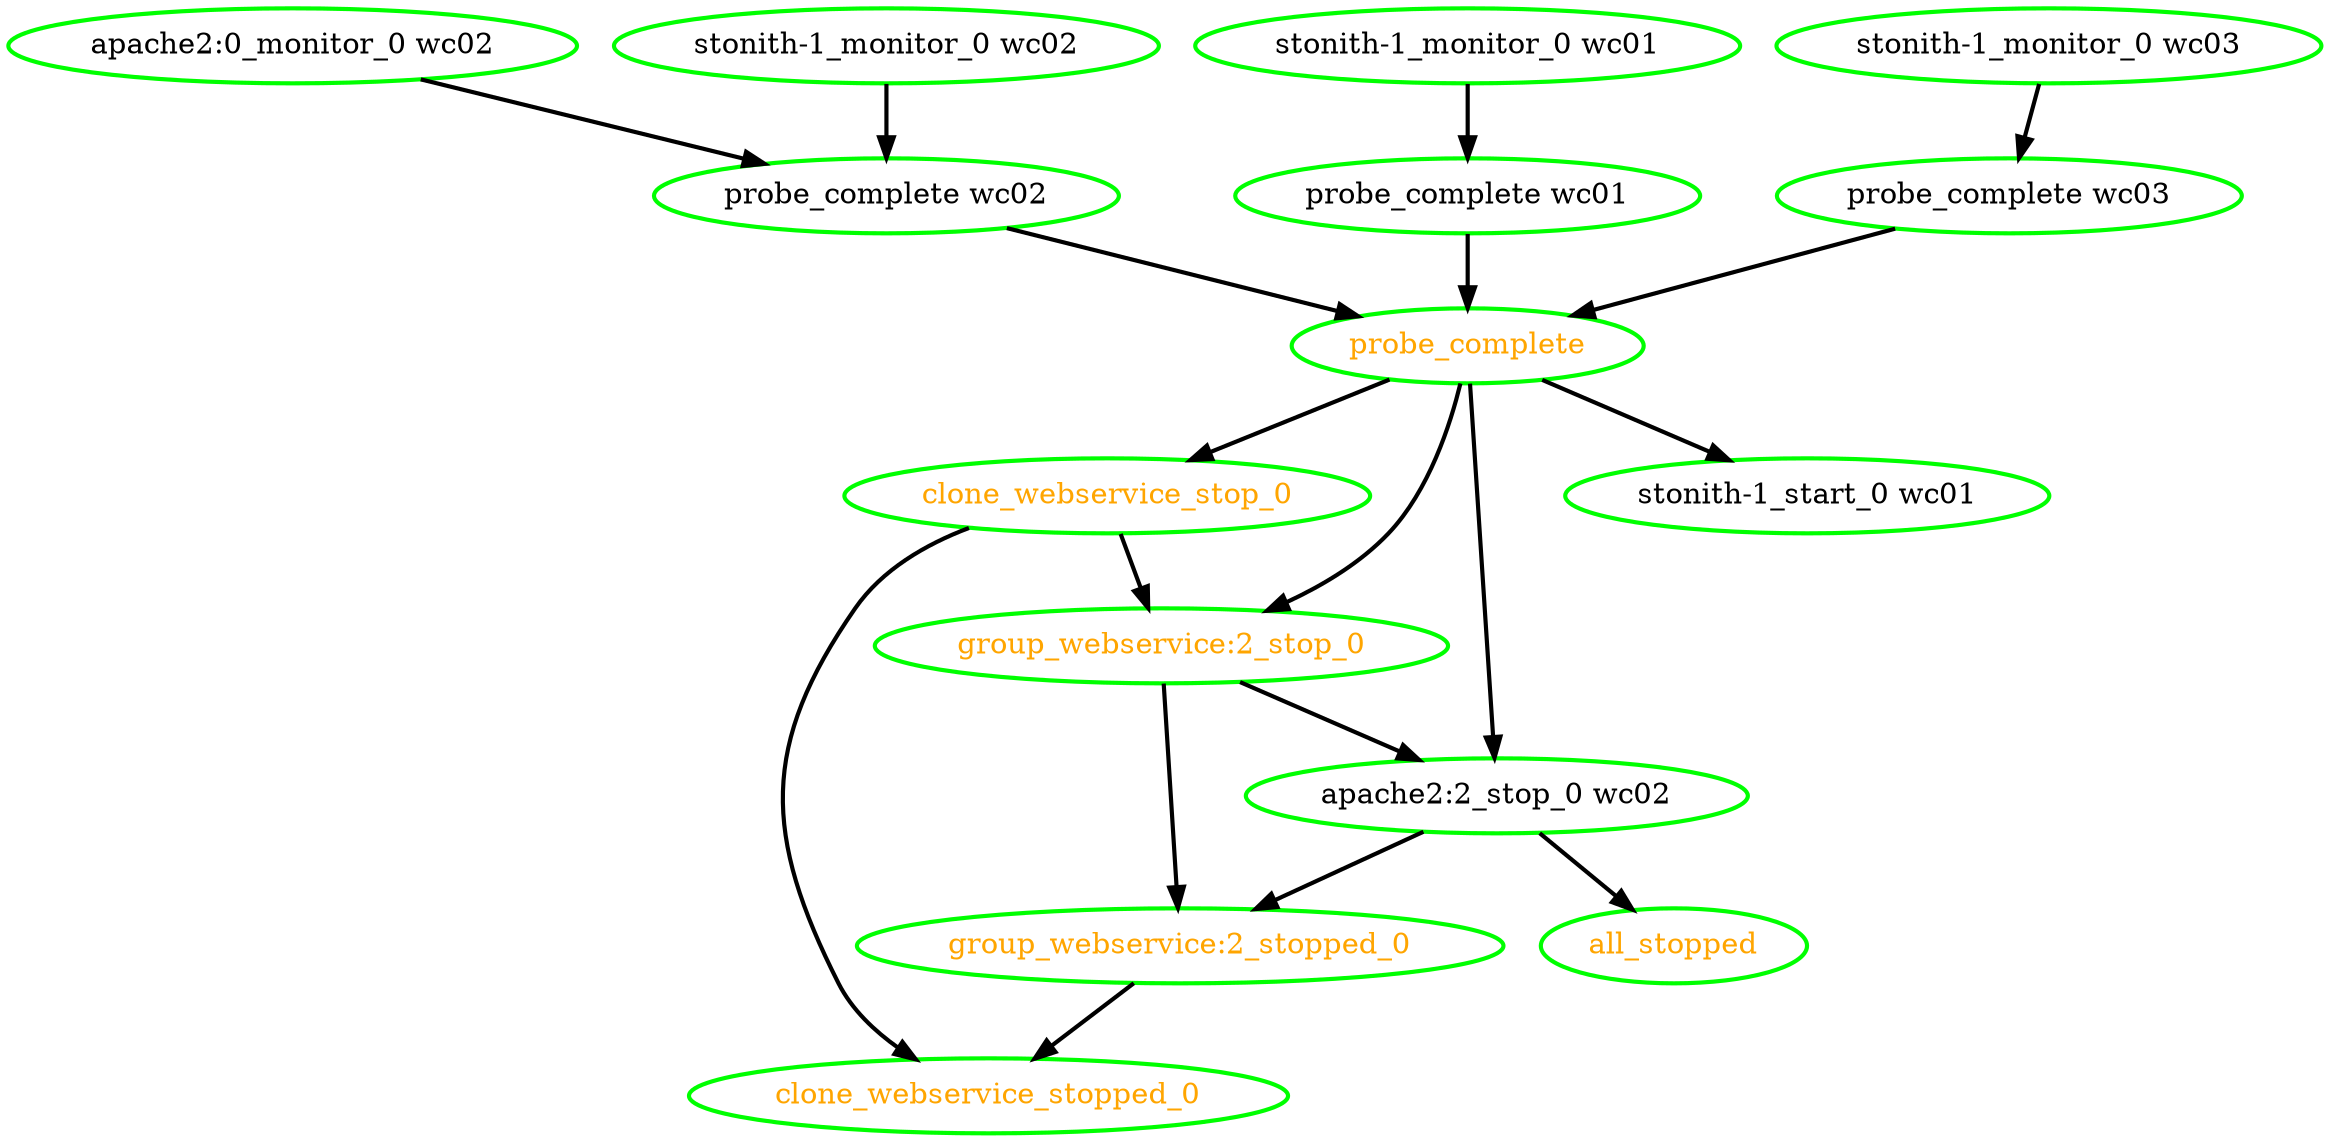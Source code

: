 digraph "g" {
"all_stopped" [ style=bold color="green" fontcolor="orange"  ]
"apache2:0_monitor_0 wc02" -> "probe_complete wc02" [ style = bold]
"apache2:0_monitor_0 wc02" [ style=bold color="green" fontcolor="black"  ]
"apache2:2_stop_0 wc02" -> "all_stopped" [ style = bold]
"apache2:2_stop_0 wc02" -> "group_webservice:2_stopped_0" [ style = bold]
"apache2:2_stop_0 wc02" [ style=bold color="green" fontcolor="black"  ]
"clone_webservice_stop_0" -> "clone_webservice_stopped_0" [ style = bold]
"clone_webservice_stop_0" -> "group_webservice:2_stop_0" [ style = bold]
"clone_webservice_stop_0" [ style=bold color="green" fontcolor="orange"  ]
"clone_webservice_stopped_0" [ style=bold color="green" fontcolor="orange"  ]
"group_webservice:2_stop_0" -> "apache2:2_stop_0 wc02" [ style = bold]
"group_webservice:2_stop_0" -> "group_webservice:2_stopped_0" [ style = bold]
"group_webservice:2_stop_0" [ style=bold color="green" fontcolor="orange"  ]
"group_webservice:2_stopped_0" -> "clone_webservice_stopped_0" [ style = bold]
"group_webservice:2_stopped_0" [ style=bold color="green" fontcolor="orange"  ]
"probe_complete wc01" -> "probe_complete" [ style = bold]
"probe_complete wc01" [ style=bold color="green" fontcolor="black"  ]
"probe_complete wc02" -> "probe_complete" [ style = bold]
"probe_complete wc02" [ style=bold color="green" fontcolor="black"  ]
"probe_complete wc03" -> "probe_complete" [ style = bold]
"probe_complete wc03" [ style=bold color="green" fontcolor="black"  ]
"probe_complete" -> "apache2:2_stop_0 wc02" [ style = bold]
"probe_complete" -> "clone_webservice_stop_0" [ style = bold]
"probe_complete" -> "group_webservice:2_stop_0" [ style = bold]
"probe_complete" -> "stonith-1_start_0 wc01" [ style = bold]
"probe_complete" [ style=bold color="green" fontcolor="orange"  ]
"stonith-1_monitor_0 wc01" -> "probe_complete wc01" [ style = bold]
"stonith-1_monitor_0 wc01" [ style=bold color="green" fontcolor="black"  ]
"stonith-1_monitor_0 wc02" -> "probe_complete wc02" [ style = bold]
"stonith-1_monitor_0 wc02" [ style=bold color="green" fontcolor="black"  ]
"stonith-1_monitor_0 wc03" -> "probe_complete wc03" [ style = bold]
"stonith-1_monitor_0 wc03" [ style=bold color="green" fontcolor="black"  ]
"stonith-1_start_0 wc01" [ style=bold color="green" fontcolor="black"  ]
}
